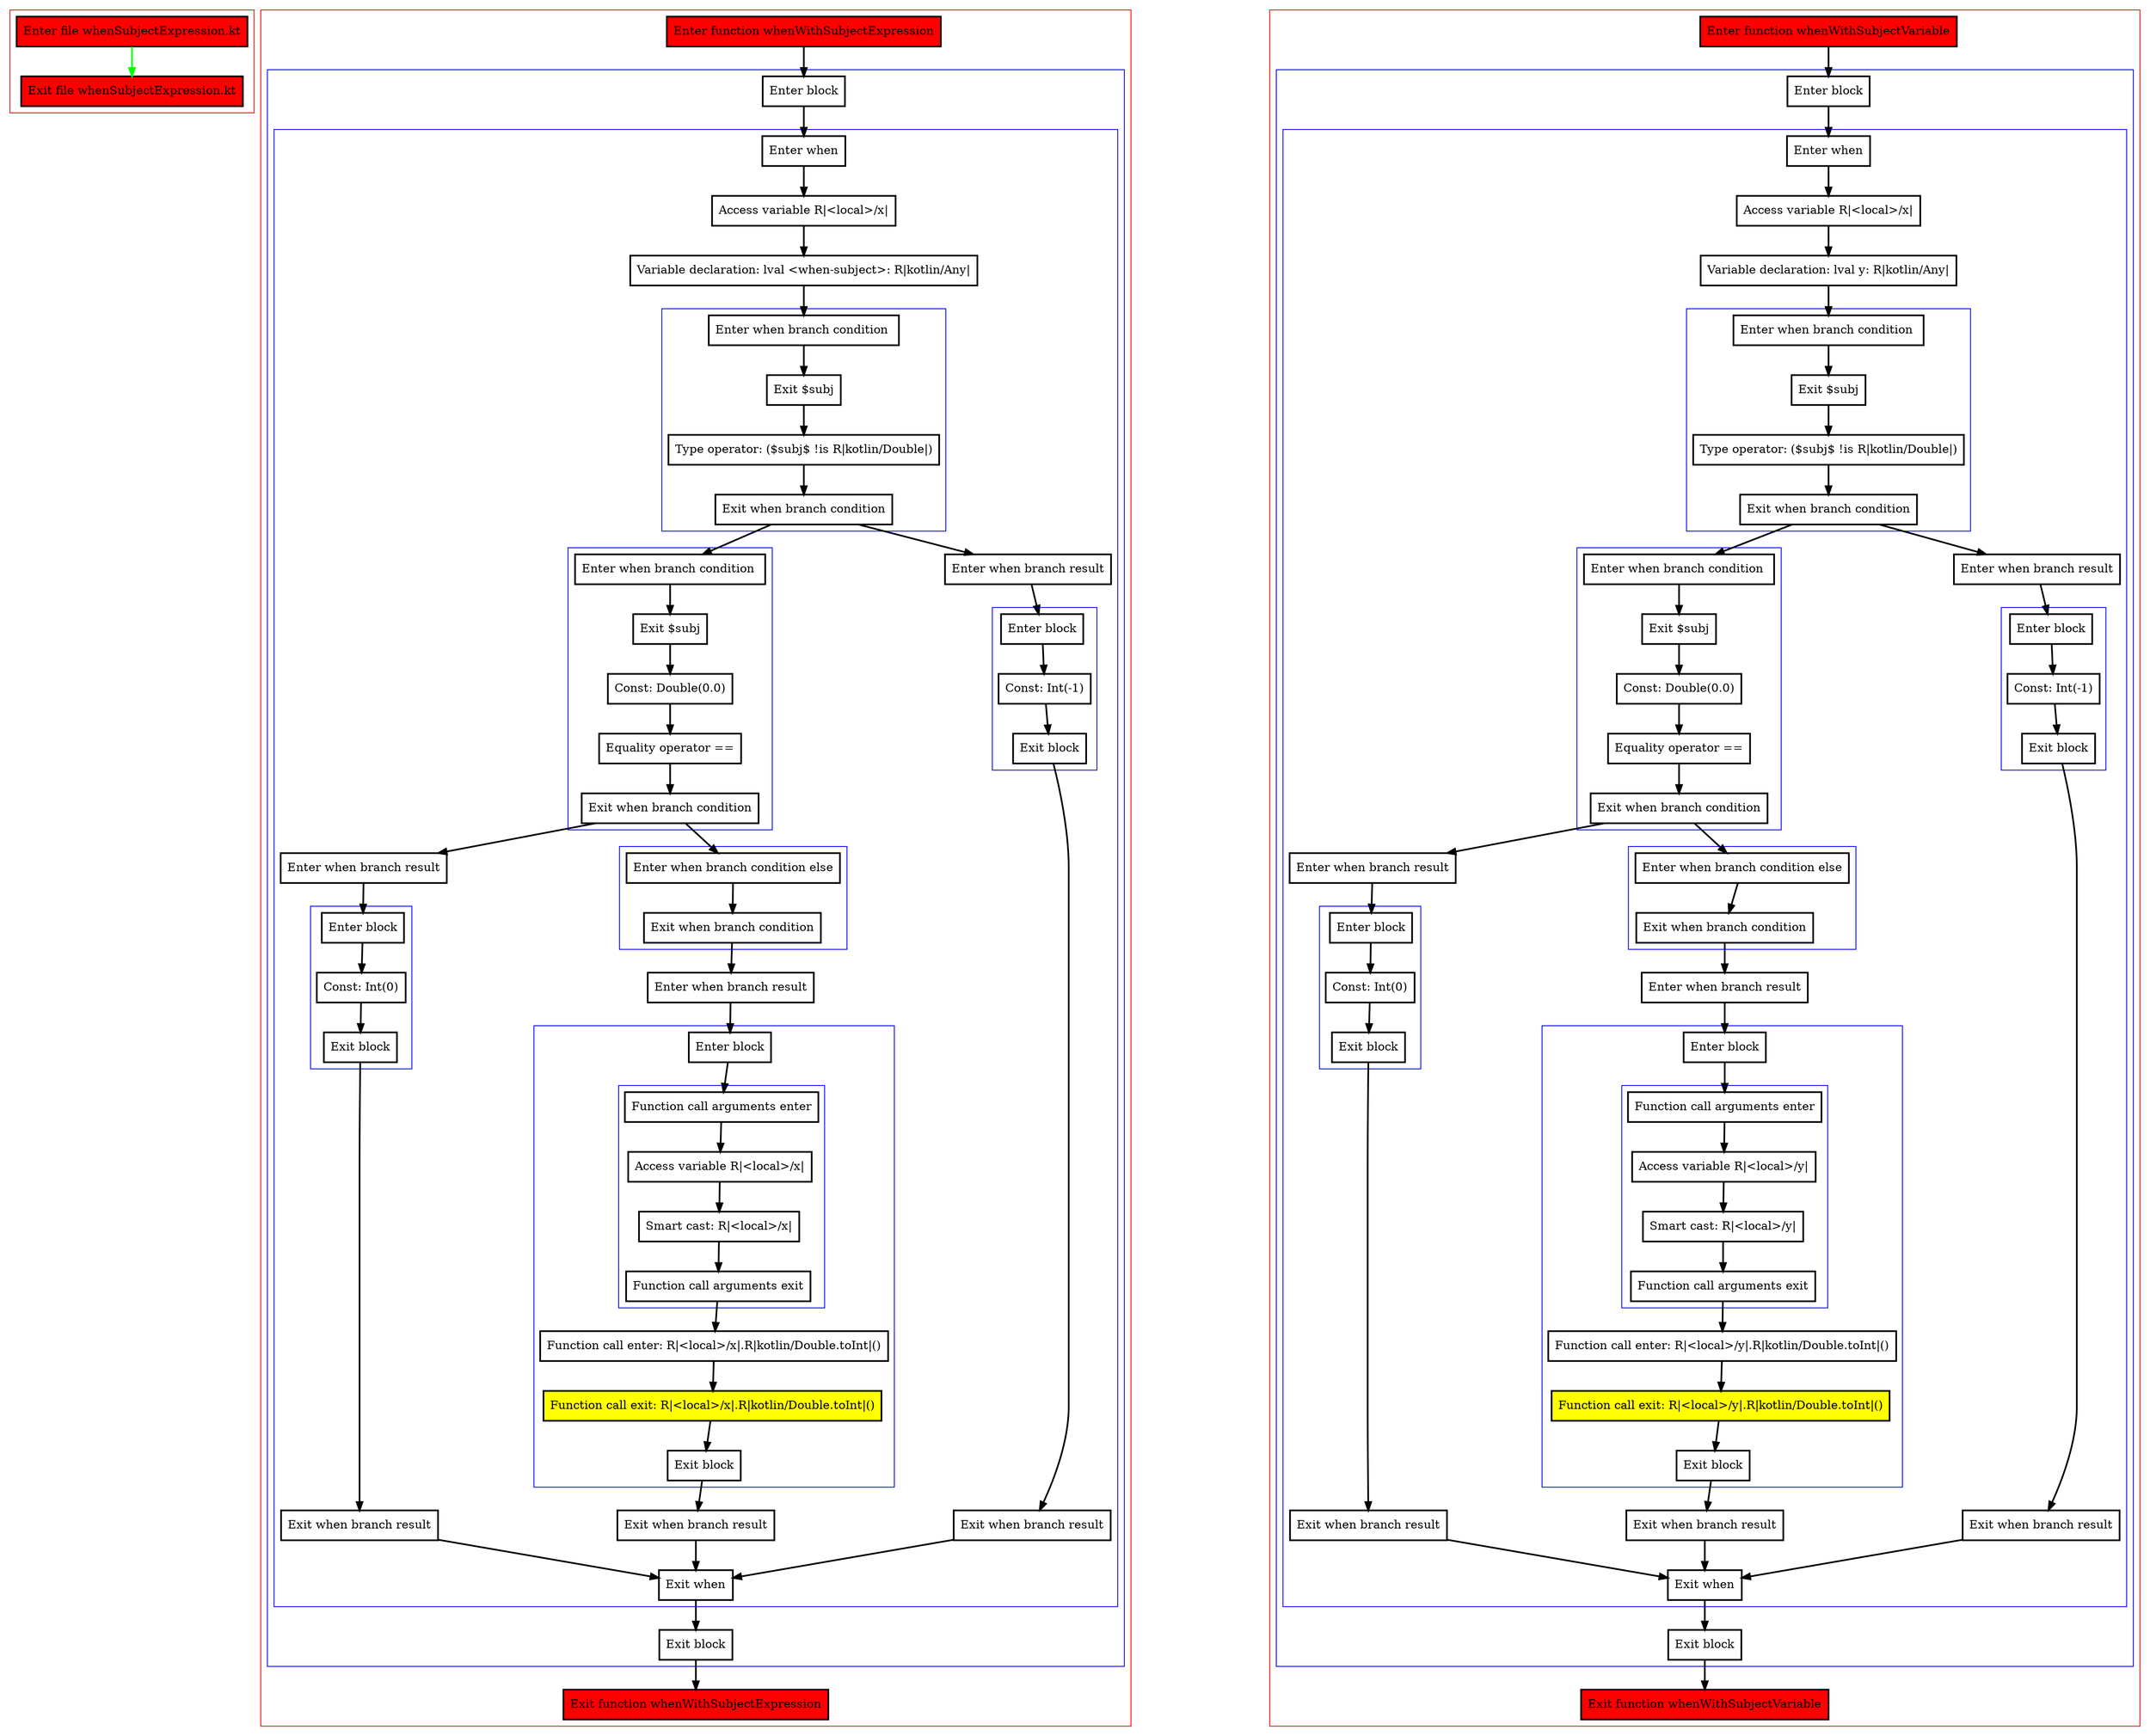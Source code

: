 digraph whenSubjectExpression_kt {
    graph [nodesep=3]
    node [shape=box penwidth=2]
    edge [penwidth=2]

    subgraph cluster_0 {
        color=red
        0 [label="Enter file whenSubjectExpression.kt" style="filled" fillcolor=red];
        1 [label="Exit file whenSubjectExpression.kt" style="filled" fillcolor=red];
    }
    0 -> {1} [color=green];

    subgraph cluster_1 {
        color=red
        2 [label="Enter function whenWithSubjectExpression" style="filled" fillcolor=red];
        subgraph cluster_2 {
            color=blue
            3 [label="Enter block"];
            subgraph cluster_3 {
                color=blue
                4 [label="Enter when"];
                5 [label="Access variable R|<local>/x|"];
                6 [label="Variable declaration: lval <when-subject>: R|kotlin/Any|"];
                subgraph cluster_4 {
                    color=blue
                    7 [label="Enter when branch condition "];
                    8 [label="Exit $subj"];
                    9 [label="Type operator: ($subj$ !is R|kotlin/Double|)"];
                    10 [label="Exit when branch condition"];
                }
                subgraph cluster_5 {
                    color=blue
                    11 [label="Enter when branch condition "];
                    12 [label="Exit $subj"];
                    13 [label="Const: Double(0.0)"];
                    14 [label="Equality operator =="];
                    15 [label="Exit when branch condition"];
                }
                subgraph cluster_6 {
                    color=blue
                    16 [label="Enter when branch condition else"];
                    17 [label="Exit when branch condition"];
                }
                18 [label="Enter when branch result"];
                subgraph cluster_7 {
                    color=blue
                    19 [label="Enter block"];
                    subgraph cluster_8 {
                        color=blue
                        20 [label="Function call arguments enter"];
                        21 [label="Access variable R|<local>/x|"];
                        22 [label="Smart cast: R|<local>/x|"];
                        23 [label="Function call arguments exit"];
                    }
                    24 [label="Function call enter: R|<local>/x|.R|kotlin/Double.toInt|()"];
                    25 [label="Function call exit: R|<local>/x|.R|kotlin/Double.toInt|()" style="filled" fillcolor=yellow];
                    26 [label="Exit block"];
                }
                27 [label="Exit when branch result"];
                28 [label="Enter when branch result"];
                subgraph cluster_9 {
                    color=blue
                    29 [label="Enter block"];
                    30 [label="Const: Int(0)"];
                    31 [label="Exit block"];
                }
                32 [label="Exit when branch result"];
                33 [label="Enter when branch result"];
                subgraph cluster_10 {
                    color=blue
                    34 [label="Enter block"];
                    35 [label="Const: Int(-1)"];
                    36 [label="Exit block"];
                }
                37 [label="Exit when branch result"];
                38 [label="Exit when"];
            }
            39 [label="Exit block"];
        }
        40 [label="Exit function whenWithSubjectExpression" style="filled" fillcolor=red];
    }
    2 -> {3};
    3 -> {4};
    4 -> {5};
    5 -> {6};
    6 -> {7};
    7 -> {8};
    8 -> {9};
    9 -> {10};
    10 -> {11 33};
    11 -> {12};
    12 -> {13};
    13 -> {14};
    14 -> {15};
    15 -> {16 28};
    16 -> {17};
    17 -> {18};
    18 -> {19};
    19 -> {20};
    20 -> {21};
    21 -> {22};
    22 -> {23};
    23 -> {24};
    24 -> {25};
    25 -> {26};
    26 -> {27};
    27 -> {38};
    28 -> {29};
    29 -> {30};
    30 -> {31};
    31 -> {32};
    32 -> {38};
    33 -> {34};
    34 -> {35};
    35 -> {36};
    36 -> {37};
    37 -> {38};
    38 -> {39};
    39 -> {40};

    subgraph cluster_11 {
        color=red
        41 [label="Enter function whenWithSubjectVariable" style="filled" fillcolor=red];
        subgraph cluster_12 {
            color=blue
            42 [label="Enter block"];
            subgraph cluster_13 {
                color=blue
                43 [label="Enter when"];
                44 [label="Access variable R|<local>/x|"];
                45 [label="Variable declaration: lval y: R|kotlin/Any|"];
                subgraph cluster_14 {
                    color=blue
                    46 [label="Enter when branch condition "];
                    47 [label="Exit $subj"];
                    48 [label="Type operator: ($subj$ !is R|kotlin/Double|)"];
                    49 [label="Exit when branch condition"];
                }
                subgraph cluster_15 {
                    color=blue
                    50 [label="Enter when branch condition "];
                    51 [label="Exit $subj"];
                    52 [label="Const: Double(0.0)"];
                    53 [label="Equality operator =="];
                    54 [label="Exit when branch condition"];
                }
                subgraph cluster_16 {
                    color=blue
                    55 [label="Enter when branch condition else"];
                    56 [label="Exit when branch condition"];
                }
                57 [label="Enter when branch result"];
                subgraph cluster_17 {
                    color=blue
                    58 [label="Enter block"];
                    subgraph cluster_18 {
                        color=blue
                        59 [label="Function call arguments enter"];
                        60 [label="Access variable R|<local>/y|"];
                        61 [label="Smart cast: R|<local>/y|"];
                        62 [label="Function call arguments exit"];
                    }
                    63 [label="Function call enter: R|<local>/y|.R|kotlin/Double.toInt|()"];
                    64 [label="Function call exit: R|<local>/y|.R|kotlin/Double.toInt|()" style="filled" fillcolor=yellow];
                    65 [label="Exit block"];
                }
                66 [label="Exit when branch result"];
                67 [label="Enter when branch result"];
                subgraph cluster_19 {
                    color=blue
                    68 [label="Enter block"];
                    69 [label="Const: Int(0)"];
                    70 [label="Exit block"];
                }
                71 [label="Exit when branch result"];
                72 [label="Enter when branch result"];
                subgraph cluster_20 {
                    color=blue
                    73 [label="Enter block"];
                    74 [label="Const: Int(-1)"];
                    75 [label="Exit block"];
                }
                76 [label="Exit when branch result"];
                77 [label="Exit when"];
            }
            78 [label="Exit block"];
        }
        79 [label="Exit function whenWithSubjectVariable" style="filled" fillcolor=red];
    }
    41 -> {42};
    42 -> {43};
    43 -> {44};
    44 -> {45};
    45 -> {46};
    46 -> {47};
    47 -> {48};
    48 -> {49};
    49 -> {50 72};
    50 -> {51};
    51 -> {52};
    52 -> {53};
    53 -> {54};
    54 -> {55 67};
    55 -> {56};
    56 -> {57};
    57 -> {58};
    58 -> {59};
    59 -> {60};
    60 -> {61};
    61 -> {62};
    62 -> {63};
    63 -> {64};
    64 -> {65};
    65 -> {66};
    66 -> {77};
    67 -> {68};
    68 -> {69};
    69 -> {70};
    70 -> {71};
    71 -> {77};
    72 -> {73};
    73 -> {74};
    74 -> {75};
    75 -> {76};
    76 -> {77};
    77 -> {78};
    78 -> {79};

}
